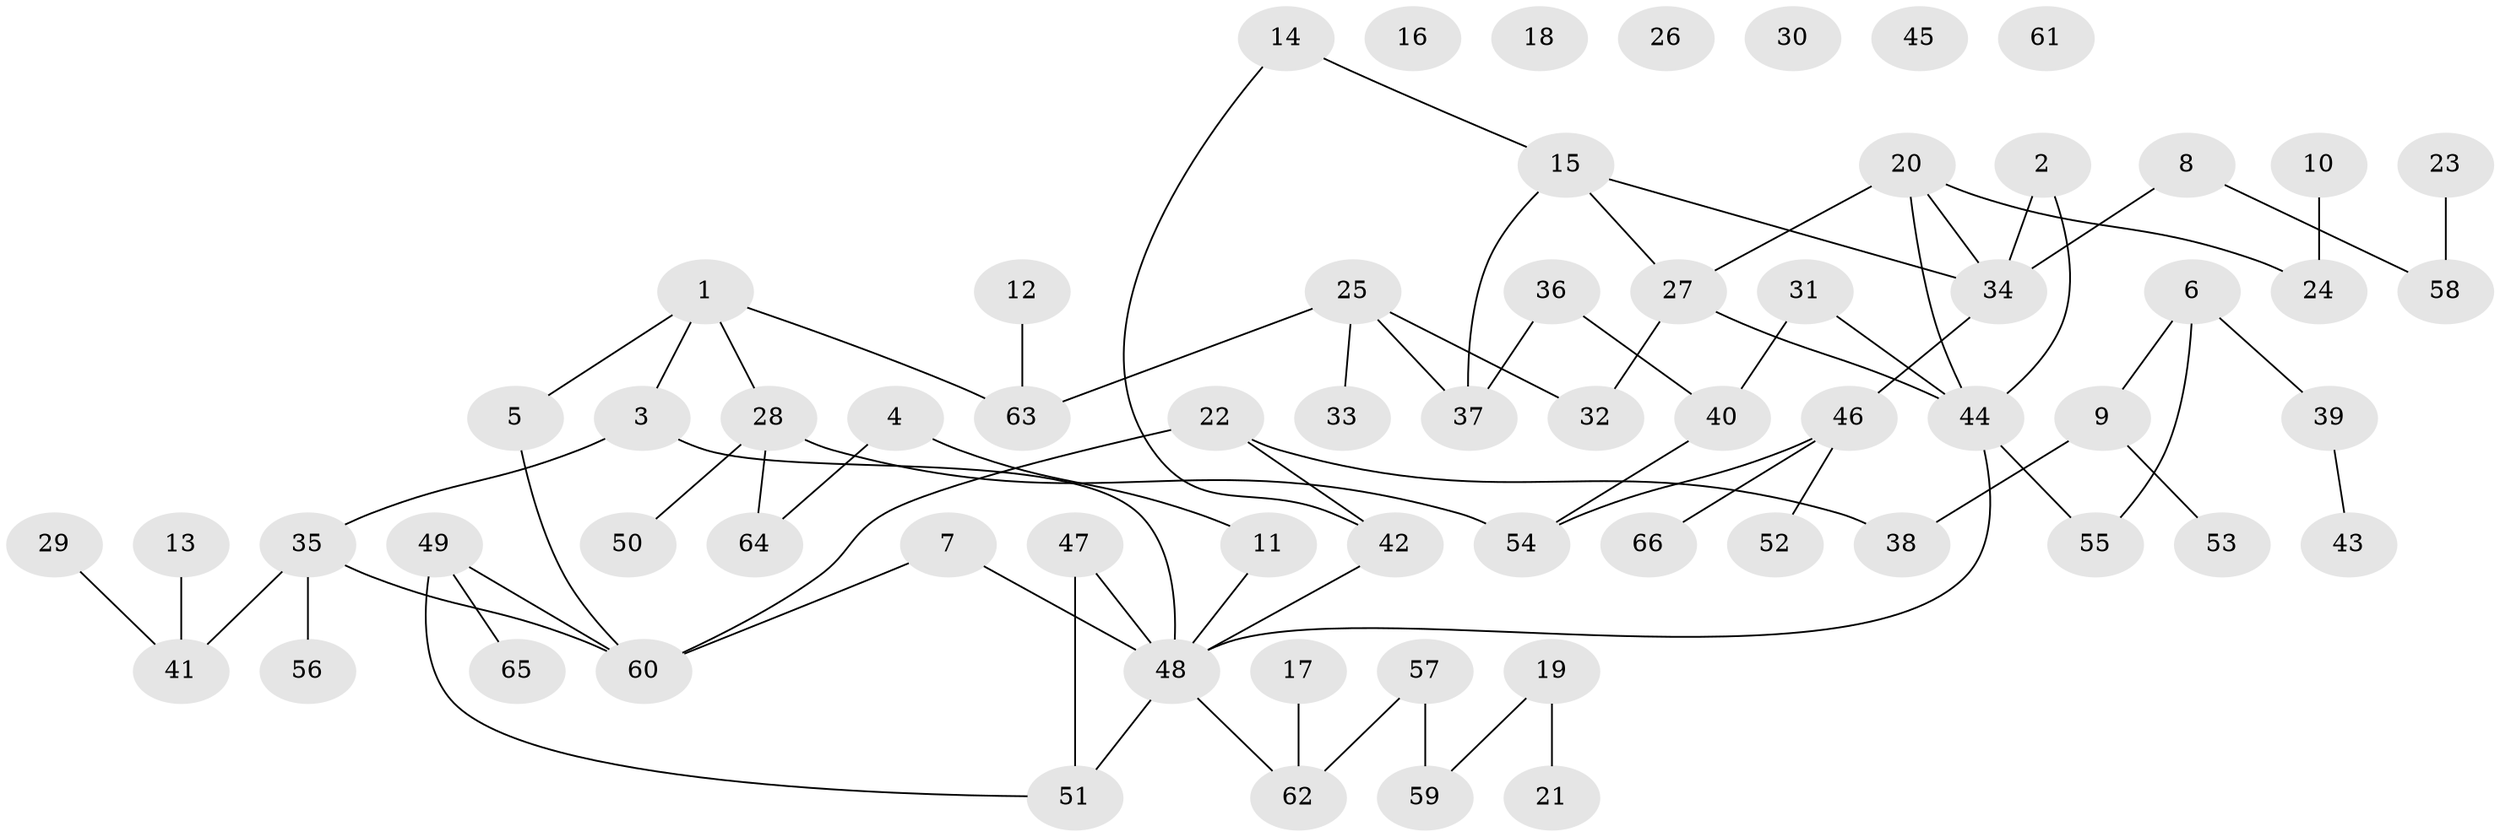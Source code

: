 // coarse degree distribution, {4: 0.09523809523809523, 3: 0.2619047619047619, 2: 0.3333333333333333, 11: 0.023809523809523808, 7: 0.023809523809523808, 1: 0.2619047619047619}
// Generated by graph-tools (version 1.1) at 2025/47/03/04/25 22:47:54]
// undirected, 66 vertices, 75 edges
graph export_dot {
  node [color=gray90,style=filled];
  1;
  2;
  3;
  4;
  5;
  6;
  7;
  8;
  9;
  10;
  11;
  12;
  13;
  14;
  15;
  16;
  17;
  18;
  19;
  20;
  21;
  22;
  23;
  24;
  25;
  26;
  27;
  28;
  29;
  30;
  31;
  32;
  33;
  34;
  35;
  36;
  37;
  38;
  39;
  40;
  41;
  42;
  43;
  44;
  45;
  46;
  47;
  48;
  49;
  50;
  51;
  52;
  53;
  54;
  55;
  56;
  57;
  58;
  59;
  60;
  61;
  62;
  63;
  64;
  65;
  66;
  1 -- 3;
  1 -- 5;
  1 -- 28;
  1 -- 63;
  2 -- 34;
  2 -- 44;
  3 -- 35;
  3 -- 48;
  4 -- 11;
  4 -- 64;
  5 -- 60;
  6 -- 9;
  6 -- 39;
  6 -- 55;
  7 -- 48;
  7 -- 60;
  8 -- 34;
  8 -- 58;
  9 -- 38;
  9 -- 53;
  10 -- 24;
  11 -- 48;
  12 -- 63;
  13 -- 41;
  14 -- 15;
  14 -- 42;
  15 -- 27;
  15 -- 34;
  15 -- 37;
  17 -- 62;
  19 -- 21;
  19 -- 59;
  20 -- 24;
  20 -- 27;
  20 -- 34;
  20 -- 44;
  22 -- 38;
  22 -- 42;
  22 -- 60;
  23 -- 58;
  25 -- 32;
  25 -- 33;
  25 -- 37;
  25 -- 63;
  27 -- 32;
  27 -- 44;
  28 -- 50;
  28 -- 54;
  28 -- 64;
  29 -- 41;
  31 -- 40;
  31 -- 44;
  34 -- 46;
  35 -- 41;
  35 -- 56;
  35 -- 60;
  36 -- 37;
  36 -- 40;
  39 -- 43;
  40 -- 54;
  42 -- 48;
  44 -- 48;
  44 -- 55;
  46 -- 52;
  46 -- 54;
  46 -- 66;
  47 -- 48;
  47 -- 51;
  48 -- 51;
  48 -- 62;
  49 -- 51;
  49 -- 60;
  49 -- 65;
  57 -- 59;
  57 -- 62;
}
